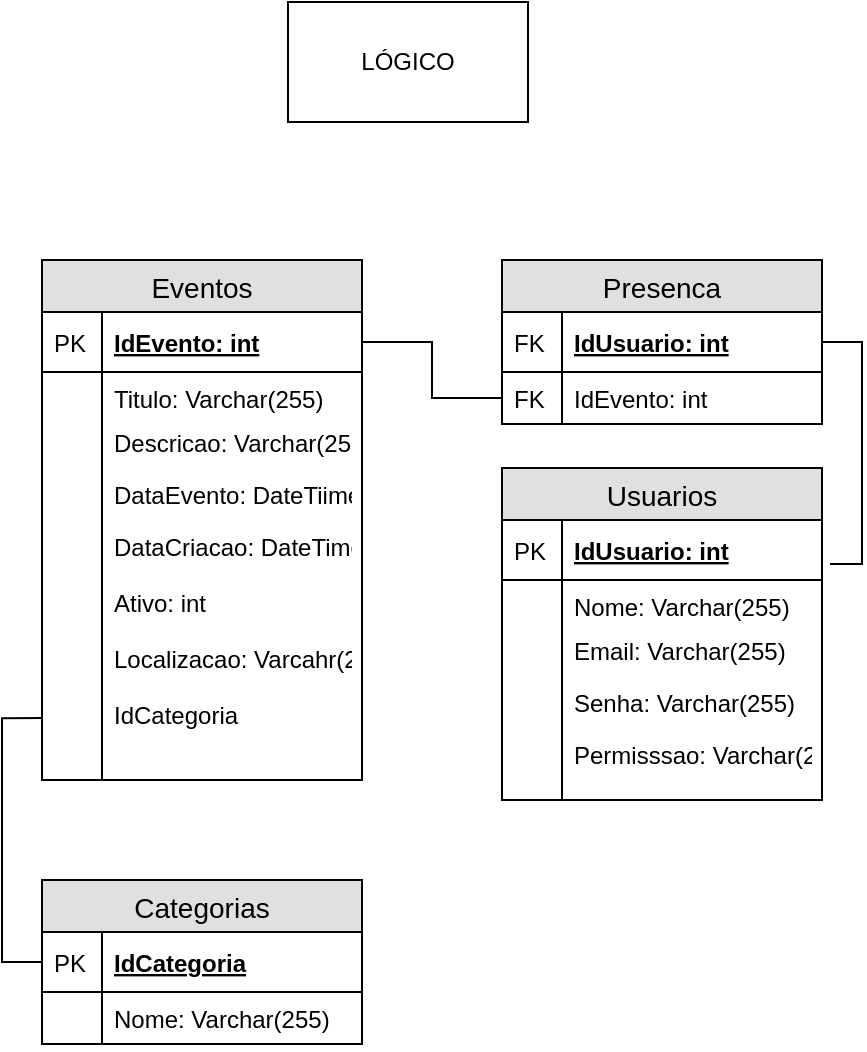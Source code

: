 <mxfile version="11.1.2" type="device"><diagram id="s7Dll6ONjYNkldUs2ovr" name="Lógico"><mxGraphModel dx="942" dy="616" grid="1" gridSize="10" guides="1" tooltips="1" connect="1" arrows="1" fold="1" page="1" pageScale="1" pageWidth="827" pageHeight="1169" math="0" shadow="0"><root><mxCell id="0"/><mxCell id="1" parent="0"/><mxCell id="nvQEwtPOCSFrSvUfevkg-1" value="LÓGICO" style="rounded=0;whiteSpace=wrap;html=1;" vertex="1" parent="1"><mxGeometry x="353" y="90" width="120" height="60" as="geometry"/></mxCell><mxCell id="nvQEwtPOCSFrSvUfevkg-2" value="Usuarios" style="swimlane;fontStyle=0;childLayout=stackLayout;horizontal=1;startSize=26;fillColor=#e0e0e0;horizontalStack=0;resizeParent=1;resizeParentMax=0;resizeLast=0;collapsible=1;marginBottom=0;swimlaneFillColor=#ffffff;align=center;fontSize=14;" vertex="1" parent="1"><mxGeometry x="460" y="323" width="160" height="166" as="geometry"/></mxCell><mxCell id="nvQEwtPOCSFrSvUfevkg-3" value="IdUsuario: int" style="shape=partialRectangle;top=0;left=0;right=0;bottom=1;align=left;verticalAlign=middle;fillColor=none;spacingLeft=34;spacingRight=4;overflow=hidden;rotatable=0;points=[[0,0.5],[1,0.5]];portConstraint=eastwest;dropTarget=0;fontStyle=5;fontSize=12;" vertex="1" parent="nvQEwtPOCSFrSvUfevkg-2"><mxGeometry y="26" width="160" height="30" as="geometry"/></mxCell><mxCell id="nvQEwtPOCSFrSvUfevkg-4" value="PK" style="shape=partialRectangle;top=0;left=0;bottom=0;fillColor=none;align=left;verticalAlign=middle;spacingLeft=4;spacingRight=4;overflow=hidden;rotatable=0;points=[];portConstraint=eastwest;part=1;fontSize=12;" vertex="1" connectable="0" parent="nvQEwtPOCSFrSvUfevkg-3"><mxGeometry width="30" height="30" as="geometry"/></mxCell><mxCell id="nvQEwtPOCSFrSvUfevkg-5" value="Nome: Varchar(255)" style="shape=partialRectangle;top=0;left=0;right=0;bottom=0;align=left;verticalAlign=top;fillColor=none;spacingLeft=34;spacingRight=4;overflow=hidden;rotatable=0;points=[[0,0.5],[1,0.5]];portConstraint=eastwest;dropTarget=0;fontSize=12;" vertex="1" parent="nvQEwtPOCSFrSvUfevkg-2"><mxGeometry y="56" width="160" height="22" as="geometry"/></mxCell><mxCell id="nvQEwtPOCSFrSvUfevkg-6" value="" style="shape=partialRectangle;top=0;left=0;bottom=0;fillColor=none;align=left;verticalAlign=top;spacingLeft=4;spacingRight=4;overflow=hidden;rotatable=0;points=[];portConstraint=eastwest;part=1;fontSize=12;" vertex="1" connectable="0" parent="nvQEwtPOCSFrSvUfevkg-5"><mxGeometry width="30" height="22" as="geometry"/></mxCell><mxCell id="nvQEwtPOCSFrSvUfevkg-7" value="Email: Varchar(255)" style="shape=partialRectangle;top=0;left=0;right=0;bottom=0;align=left;verticalAlign=top;fillColor=none;spacingLeft=34;spacingRight=4;overflow=hidden;rotatable=0;points=[[0,0.5],[1,0.5]];portConstraint=eastwest;dropTarget=0;fontSize=12;" vertex="1" parent="nvQEwtPOCSFrSvUfevkg-2"><mxGeometry y="78" width="160" height="26" as="geometry"/></mxCell><mxCell id="nvQEwtPOCSFrSvUfevkg-8" value="" style="shape=partialRectangle;top=0;left=0;bottom=0;fillColor=none;align=left;verticalAlign=top;spacingLeft=4;spacingRight=4;overflow=hidden;rotatable=0;points=[];portConstraint=eastwest;part=1;fontSize=12;" vertex="1" connectable="0" parent="nvQEwtPOCSFrSvUfevkg-7"><mxGeometry width="30" height="26" as="geometry"/></mxCell><mxCell id="nvQEwtPOCSFrSvUfevkg-9" value="Senha: Varchar(255)" style="shape=partialRectangle;top=0;left=0;right=0;bottom=0;align=left;verticalAlign=top;fillColor=none;spacingLeft=34;spacingRight=4;overflow=hidden;rotatable=0;points=[[0,0.5],[1,0.5]];portConstraint=eastwest;dropTarget=0;fontSize=12;" vertex="1" parent="nvQEwtPOCSFrSvUfevkg-2"><mxGeometry y="104" width="160" height="26" as="geometry"/></mxCell><mxCell id="nvQEwtPOCSFrSvUfevkg-10" value="" style="shape=partialRectangle;top=0;left=0;bottom=0;fillColor=none;align=left;verticalAlign=top;spacingLeft=4;spacingRight=4;overflow=hidden;rotatable=0;points=[];portConstraint=eastwest;part=1;fontSize=12;" vertex="1" connectable="0" parent="nvQEwtPOCSFrSvUfevkg-9"><mxGeometry width="30" height="26" as="geometry"/></mxCell><mxCell id="nvQEwtPOCSFrSvUfevkg-11" value="Permisssao: Varchar(255)" style="shape=partialRectangle;top=0;left=0;right=0;bottom=0;align=left;verticalAlign=top;fillColor=none;spacingLeft=34;spacingRight=4;overflow=hidden;rotatable=0;points=[[0,0.5],[1,0.5]];portConstraint=eastwest;dropTarget=0;fontSize=12;" vertex="1" parent="nvQEwtPOCSFrSvUfevkg-2"><mxGeometry y="130" width="160" height="36" as="geometry"/></mxCell><mxCell id="nvQEwtPOCSFrSvUfevkg-12" value="" style="shape=partialRectangle;top=0;left=0;bottom=0;fillColor=none;align=left;verticalAlign=top;spacingLeft=4;spacingRight=4;overflow=hidden;rotatable=0;points=[];portConstraint=eastwest;part=1;fontSize=12;" vertex="1" connectable="0" parent="nvQEwtPOCSFrSvUfevkg-11"><mxGeometry width="30" height="36" as="geometry"/></mxCell><mxCell id="nvQEwtPOCSFrSvUfevkg-14" value="Categorias" style="swimlane;fontStyle=0;childLayout=stackLayout;horizontal=1;startSize=26;fillColor=#e0e0e0;horizontalStack=0;resizeParent=1;resizeParentMax=0;resizeLast=0;collapsible=1;marginBottom=0;swimlaneFillColor=#ffffff;align=center;fontSize=14;" vertex="1" parent="1"><mxGeometry x="230" y="529" width="160" height="82" as="geometry"/></mxCell><mxCell id="nvQEwtPOCSFrSvUfevkg-15" value="IdCategoria" style="shape=partialRectangle;top=0;left=0;right=0;bottom=1;align=left;verticalAlign=middle;fillColor=none;spacingLeft=34;spacingRight=4;overflow=hidden;rotatable=0;points=[[0,0.5],[1,0.5]];portConstraint=eastwest;dropTarget=0;fontStyle=5;fontSize=12;" vertex="1" parent="nvQEwtPOCSFrSvUfevkg-14"><mxGeometry y="26" width="160" height="30" as="geometry"/></mxCell><mxCell id="nvQEwtPOCSFrSvUfevkg-16" value="PK" style="shape=partialRectangle;top=0;left=0;bottom=0;fillColor=none;align=left;verticalAlign=middle;spacingLeft=4;spacingRight=4;overflow=hidden;rotatable=0;points=[];portConstraint=eastwest;part=1;fontSize=12;" vertex="1" connectable="0" parent="nvQEwtPOCSFrSvUfevkg-15"><mxGeometry width="30" height="30" as="geometry"/></mxCell><mxCell id="nvQEwtPOCSFrSvUfevkg-17" value="Nome: Varchar(255)" style="shape=partialRectangle;top=0;left=0;right=0;bottom=0;align=left;verticalAlign=top;fillColor=none;spacingLeft=34;spacingRight=4;overflow=hidden;rotatable=0;points=[[0,0.5],[1,0.5]];portConstraint=eastwest;dropTarget=0;fontSize=12;" vertex="1" parent="nvQEwtPOCSFrSvUfevkg-14"><mxGeometry y="56" width="160" height="26" as="geometry"/></mxCell><mxCell id="nvQEwtPOCSFrSvUfevkg-18" value="" style="shape=partialRectangle;top=0;left=0;bottom=0;fillColor=none;align=left;verticalAlign=top;spacingLeft=4;spacingRight=4;overflow=hidden;rotatable=0;points=[];portConstraint=eastwest;part=1;fontSize=12;" vertex="1" connectable="0" parent="nvQEwtPOCSFrSvUfevkg-17"><mxGeometry width="30" height="26" as="geometry"/></mxCell><mxCell id="nvQEwtPOCSFrSvUfevkg-25" value="Eventos" style="swimlane;fontStyle=0;childLayout=stackLayout;horizontal=1;startSize=26;fillColor=#e0e0e0;horizontalStack=0;resizeParent=1;resizeParentMax=0;resizeLast=0;collapsible=1;marginBottom=0;swimlaneFillColor=#ffffff;align=center;fontSize=14;" vertex="1" parent="1"><mxGeometry x="230" y="219" width="160" height="260" as="geometry"/></mxCell><mxCell id="nvQEwtPOCSFrSvUfevkg-26" value="IdEvento: int" style="shape=partialRectangle;top=0;left=0;right=0;bottom=1;align=left;verticalAlign=middle;fillColor=none;spacingLeft=34;spacingRight=4;overflow=hidden;rotatable=0;points=[[0,0.5],[1,0.5]];portConstraint=eastwest;dropTarget=0;fontStyle=5;fontSize=12;" vertex="1" parent="nvQEwtPOCSFrSvUfevkg-25"><mxGeometry y="26" width="160" height="30" as="geometry"/></mxCell><mxCell id="nvQEwtPOCSFrSvUfevkg-27" value="PK" style="shape=partialRectangle;top=0;left=0;bottom=0;fillColor=none;align=left;verticalAlign=middle;spacingLeft=4;spacingRight=4;overflow=hidden;rotatable=0;points=[];portConstraint=eastwest;part=1;fontSize=12;" vertex="1" connectable="0" parent="nvQEwtPOCSFrSvUfevkg-26"><mxGeometry width="30" height="30" as="geometry"/></mxCell><mxCell id="nvQEwtPOCSFrSvUfevkg-28" value="Titulo: Varchar(255)" style="shape=partialRectangle;top=0;left=0;right=0;bottom=0;align=left;verticalAlign=top;fillColor=none;spacingLeft=34;spacingRight=4;overflow=hidden;rotatable=0;points=[[0,0.5],[1,0.5]];portConstraint=eastwest;dropTarget=0;fontSize=12;" vertex="1" parent="nvQEwtPOCSFrSvUfevkg-25"><mxGeometry y="56" width="160" height="22" as="geometry"/></mxCell><mxCell id="nvQEwtPOCSFrSvUfevkg-29" value="" style="shape=partialRectangle;top=0;left=0;bottom=0;fillColor=none;align=left;verticalAlign=top;spacingLeft=4;spacingRight=4;overflow=hidden;rotatable=0;points=[];portConstraint=eastwest;part=1;fontSize=12;" vertex="1" connectable="0" parent="nvQEwtPOCSFrSvUfevkg-28"><mxGeometry width="30" height="22" as="geometry"/></mxCell><mxCell id="nvQEwtPOCSFrSvUfevkg-30" value="Descricao: Varchar(255)" style="shape=partialRectangle;top=0;left=0;right=0;bottom=0;align=left;verticalAlign=top;fillColor=none;spacingLeft=34;spacingRight=4;overflow=hidden;rotatable=0;points=[[0,0.5],[1,0.5]];portConstraint=eastwest;dropTarget=0;fontSize=12;" vertex="1" parent="nvQEwtPOCSFrSvUfevkg-25"><mxGeometry y="78" width="160" height="26" as="geometry"/></mxCell><mxCell id="nvQEwtPOCSFrSvUfevkg-31" value="" style="shape=partialRectangle;top=0;left=0;bottom=0;fillColor=none;align=left;verticalAlign=top;spacingLeft=4;spacingRight=4;overflow=hidden;rotatable=0;points=[];portConstraint=eastwest;part=1;fontSize=12;" vertex="1" connectable="0" parent="nvQEwtPOCSFrSvUfevkg-30"><mxGeometry width="30" height="26" as="geometry"/></mxCell><mxCell id="nvQEwtPOCSFrSvUfevkg-32" value="DataEvento: DateTiime" style="shape=partialRectangle;top=0;left=0;right=0;bottom=0;align=left;verticalAlign=top;fillColor=none;spacingLeft=34;spacingRight=4;overflow=hidden;rotatable=0;points=[[0,0.5],[1,0.5]];portConstraint=eastwest;dropTarget=0;fontSize=12;" vertex="1" parent="nvQEwtPOCSFrSvUfevkg-25"><mxGeometry y="104" width="160" height="26" as="geometry"/></mxCell><mxCell id="nvQEwtPOCSFrSvUfevkg-33" value="" style="shape=partialRectangle;top=0;left=0;bottom=0;fillColor=none;align=left;verticalAlign=top;spacingLeft=4;spacingRight=4;overflow=hidden;rotatable=0;points=[];portConstraint=eastwest;part=1;fontSize=12;" vertex="1" connectable="0" parent="nvQEwtPOCSFrSvUfevkg-32"><mxGeometry width="30" height="26" as="geometry"/></mxCell><mxCell id="nvQEwtPOCSFrSvUfevkg-34" value="DataCriacao: DateTime&#10;&#10;Ativo: int&#10;&#10;Localizacao: Varcahr(255)&#10;&#10;IdCategoria" style="shape=partialRectangle;top=0;left=0;right=0;bottom=0;align=left;verticalAlign=top;fillColor=none;spacingLeft=34;spacingRight=4;overflow=hidden;rotatable=0;points=[[0,0.5],[1,0.5]];portConstraint=eastwest;dropTarget=0;fontSize=12;" vertex="1" parent="nvQEwtPOCSFrSvUfevkg-25"><mxGeometry y="130" width="160" height="130" as="geometry"/></mxCell><mxCell id="nvQEwtPOCSFrSvUfevkg-35" value="" style="shape=partialRectangle;top=0;left=0;bottom=0;fillColor=none;align=left;verticalAlign=top;spacingLeft=4;spacingRight=4;overflow=hidden;rotatable=0;points=[];portConstraint=eastwest;part=1;fontSize=12;" vertex="1" connectable="0" parent="nvQEwtPOCSFrSvUfevkg-34"><mxGeometry width="30" height="130" as="geometry"/></mxCell><mxCell id="nvQEwtPOCSFrSvUfevkg-36" value="Presenca" style="swimlane;fontStyle=0;childLayout=stackLayout;horizontal=1;startSize=26;fillColor=#e0e0e0;horizontalStack=0;resizeParent=1;resizeParentMax=0;resizeLast=0;collapsible=1;marginBottom=0;swimlaneFillColor=#ffffff;align=center;fontSize=14;" vertex="1" parent="1"><mxGeometry x="460" y="219" width="160" height="82" as="geometry"/></mxCell><mxCell id="nvQEwtPOCSFrSvUfevkg-37" value="IdUsuario: int" style="shape=partialRectangle;top=0;left=0;right=0;bottom=1;align=left;verticalAlign=middle;fillColor=none;spacingLeft=34;spacingRight=4;overflow=hidden;rotatable=0;points=[[0,0.5],[1,0.5]];portConstraint=eastwest;dropTarget=0;fontStyle=5;fontSize=12;" vertex="1" parent="nvQEwtPOCSFrSvUfevkg-36"><mxGeometry y="26" width="160" height="30" as="geometry"/></mxCell><mxCell id="nvQEwtPOCSFrSvUfevkg-38" value="FK" style="shape=partialRectangle;top=0;left=0;bottom=0;fillColor=none;align=left;verticalAlign=middle;spacingLeft=4;spacingRight=4;overflow=hidden;rotatable=0;points=[];portConstraint=eastwest;part=1;fontSize=12;" vertex="1" connectable="0" parent="nvQEwtPOCSFrSvUfevkg-37"><mxGeometry width="30" height="30" as="geometry"/></mxCell><mxCell id="nvQEwtPOCSFrSvUfevkg-39" value="IdEvento: int" style="shape=partialRectangle;top=0;left=0;right=0;bottom=0;align=left;verticalAlign=top;fillColor=none;spacingLeft=34;spacingRight=4;overflow=hidden;rotatable=0;points=[[0,0.5],[1,0.5]];portConstraint=eastwest;dropTarget=0;fontSize=12;" vertex="1" parent="nvQEwtPOCSFrSvUfevkg-36"><mxGeometry y="56" width="160" height="26" as="geometry"/></mxCell><mxCell id="nvQEwtPOCSFrSvUfevkg-40" value="FK" style="shape=partialRectangle;top=0;left=0;bottom=0;fillColor=none;align=left;verticalAlign=top;spacingLeft=4;spacingRight=4;overflow=hidden;rotatable=0;points=[];portConstraint=eastwest;part=1;fontSize=12;" vertex="1" connectable="0" parent="nvQEwtPOCSFrSvUfevkg-39"><mxGeometry width="30" height="26" as="geometry"/></mxCell><mxCell id="nvQEwtPOCSFrSvUfevkg-42" style="edgeStyle=orthogonalEdgeStyle;rounded=0;orthogonalLoop=1;jettySize=auto;html=1;exitX=0;exitY=0.5;exitDx=0;exitDy=0;entryX=0;entryY=0.762;entryDx=0;entryDy=0;entryPerimeter=0;endArrow=none;endFill=0;" edge="1" parent="1" source="nvQEwtPOCSFrSvUfevkg-15" target="nvQEwtPOCSFrSvUfevkg-34"><mxGeometry relative="1" as="geometry"/></mxCell><mxCell id="nvQEwtPOCSFrSvUfevkg-43" style="edgeStyle=orthogonalEdgeStyle;rounded=0;orthogonalLoop=1;jettySize=auto;html=1;exitX=1;exitY=0.5;exitDx=0;exitDy=0;entryX=1.025;entryY=0.733;entryDx=0;entryDy=0;entryPerimeter=0;endArrow=none;endFill=0;" edge="1" parent="1" source="nvQEwtPOCSFrSvUfevkg-37" target="nvQEwtPOCSFrSvUfevkg-3"><mxGeometry relative="1" as="geometry"/></mxCell><mxCell id="nvQEwtPOCSFrSvUfevkg-44" style="edgeStyle=orthogonalEdgeStyle;rounded=0;orthogonalLoop=1;jettySize=auto;html=1;exitX=0;exitY=0.5;exitDx=0;exitDy=0;endArrow=none;endFill=0;" edge="1" parent="1" source="nvQEwtPOCSFrSvUfevkg-39" target="nvQEwtPOCSFrSvUfevkg-26"><mxGeometry relative="1" as="geometry"/></mxCell></root></mxGraphModel></diagram><diagram id="FssUOtnWDUSykjncA7by" name="Conceitual"><mxGraphModel dx="942" dy="616" grid="1" gridSize="10" guides="1" tooltips="1" connect="1" arrows="1" fold="1" page="1" pageScale="1" pageWidth="827" pageHeight="1169" math="0" shadow="0"><root><mxCell id="MPO_gaxTejSpXuv_Rijk-0"/><mxCell id="MPO_gaxTejSpXuv_Rijk-1" parent="MPO_gaxTejSpXuv_Rijk-0"/><mxCell id="MPO_gaxTejSpXuv_Rijk-9" style="edgeStyle=orthogonalEdgeStyle;rounded=0;orthogonalLoop=1;jettySize=auto;html=1;exitX=1;exitY=0.5;exitDx=0;exitDy=0;endArrow=none;endFill=0;" edge="1" parent="MPO_gaxTejSpXuv_Rijk-1" source="MPO_gaxTejSpXuv_Rijk-2" target="MPO_gaxTejSpXuv_Rijk-6"><mxGeometry relative="1" as="geometry"/></mxCell><mxCell id="MPO_gaxTejSpXuv_Rijk-2" value="USUÁRIO" style="rounded=0;whiteSpace=wrap;html=1;" vertex="1" parent="MPO_gaxTejSpXuv_Rijk-1"><mxGeometry x="80" y="240" width="120" height="60" as="geometry"/></mxCell><mxCell id="MPO_gaxTejSpXuv_Rijk-14" style="edgeStyle=orthogonalEdgeStyle;rounded=0;orthogonalLoop=1;jettySize=auto;html=1;exitX=0.5;exitY=1;exitDx=0;exitDy=0;entryX=1;entryY=0.5;entryDx=0;entryDy=0;endArrow=none;endFill=0;" edge="1" parent="MPO_gaxTejSpXuv_Rijk-1" source="MPO_gaxTejSpXuv_Rijk-3" target="MPO_gaxTejSpXuv_Rijk-8"><mxGeometry relative="1" as="geometry"/></mxCell><mxCell id="MPO_gaxTejSpXuv_Rijk-3" value="EVENTOS" style="rounded=0;whiteSpace=wrap;html=1;" vertex="1" parent="MPO_gaxTejSpXuv_Rijk-1"><mxGeometry x="520" y="240" width="120" height="60" as="geometry"/></mxCell><mxCell id="MPO_gaxTejSpXuv_Rijk-15" style="edgeStyle=orthogonalEdgeStyle;rounded=0;orthogonalLoop=1;jettySize=auto;html=1;exitX=1;exitY=0.5;exitDx=0;exitDy=0;endArrow=none;endFill=0;" edge="1" parent="MPO_gaxTejSpXuv_Rijk-1" source="MPO_gaxTejSpXuv_Rijk-4" target="MPO_gaxTejSpXuv_Rijk-8"><mxGeometry relative="1" as="geometry"/></mxCell><mxCell id="MPO_gaxTejSpXuv_Rijk-4" value="CATEGORIAS" style="rounded=0;whiteSpace=wrap;html=1;" vertex="1" parent="MPO_gaxTejSpXuv_Rijk-1"><mxGeometry x="80" y="360" width="120" height="60" as="geometry"/></mxCell><mxCell id="MPO_gaxTejSpXuv_Rijk-16" style="edgeStyle=orthogonalEdgeStyle;rounded=0;orthogonalLoop=1;jettySize=auto;html=1;exitX=1;exitY=0.5;exitDx=0;exitDy=0;endArrow=none;endFill=0;" edge="1" parent="MPO_gaxTejSpXuv_Rijk-1" source="MPO_gaxTejSpXuv_Rijk-6" target="MPO_gaxTejSpXuv_Rijk-3"><mxGeometry relative="1" as="geometry"/></mxCell><mxCell id="MPO_gaxTejSpXuv_Rijk-6" value="PARTICIPA" style="rhombus;whiteSpace=wrap;html=1;" vertex="1" parent="MPO_gaxTejSpXuv_Rijk-1"><mxGeometry x="320" y="230" width="80" height="80" as="geometry"/></mxCell><mxCell id="MPO_gaxTejSpXuv_Rijk-8" value="CONTEM" style="rhombus;whiteSpace=wrap;html=1;" vertex="1" parent="MPO_gaxTejSpXuv_Rijk-1"><mxGeometry x="320" y="350" width="80" height="80" as="geometry"/></mxCell><mxCell id="MPO_gaxTejSpXuv_Rijk-17" value="N" style="text;html=1;strokeColor=none;fillColor=none;align=center;verticalAlign=middle;whiteSpace=wrap;rounded=0;" vertex="1" parent="MPO_gaxTejSpXuv_Rijk-1"><mxGeometry x="200" y="250" width="40" height="20" as="geometry"/></mxCell><mxCell id="MPO_gaxTejSpXuv_Rijk-20" value="N" style="text;html=1;strokeColor=none;fillColor=none;align=center;verticalAlign=middle;whiteSpace=wrap;rounded=0;" vertex="1" parent="MPO_gaxTejSpXuv_Rijk-1"><mxGeometry x="480" y="250" width="40" height="20" as="geometry"/></mxCell><mxCell id="MPO_gaxTejSpXuv_Rijk-21" value="N" style="text;html=1;strokeColor=none;fillColor=none;align=center;verticalAlign=middle;whiteSpace=wrap;rounded=0;" vertex="1" parent="MPO_gaxTejSpXuv_Rijk-1"><mxGeometry x="580" y="300" width="40" height="20" as="geometry"/></mxCell><mxCell id="MPO_gaxTejSpXuv_Rijk-22" value="1" style="text;html=1;strokeColor=none;fillColor=none;align=center;verticalAlign=middle;whiteSpace=wrap;rounded=0;" vertex="1" parent="MPO_gaxTejSpXuv_Rijk-1"><mxGeometry x="200" y="370" width="40" height="20" as="geometry"/></mxCell><mxCell id="MPO_gaxTejSpXuv_Rijk-23" value="CONCEITUAL" style="rounded=0;whiteSpace=wrap;html=1;" vertex="1" parent="MPO_gaxTejSpXuv_Rijk-1"><mxGeometry x="300" y="100" width="120" height="60" as="geometry"/></mxCell></root></mxGraphModel></diagram></mxfile>